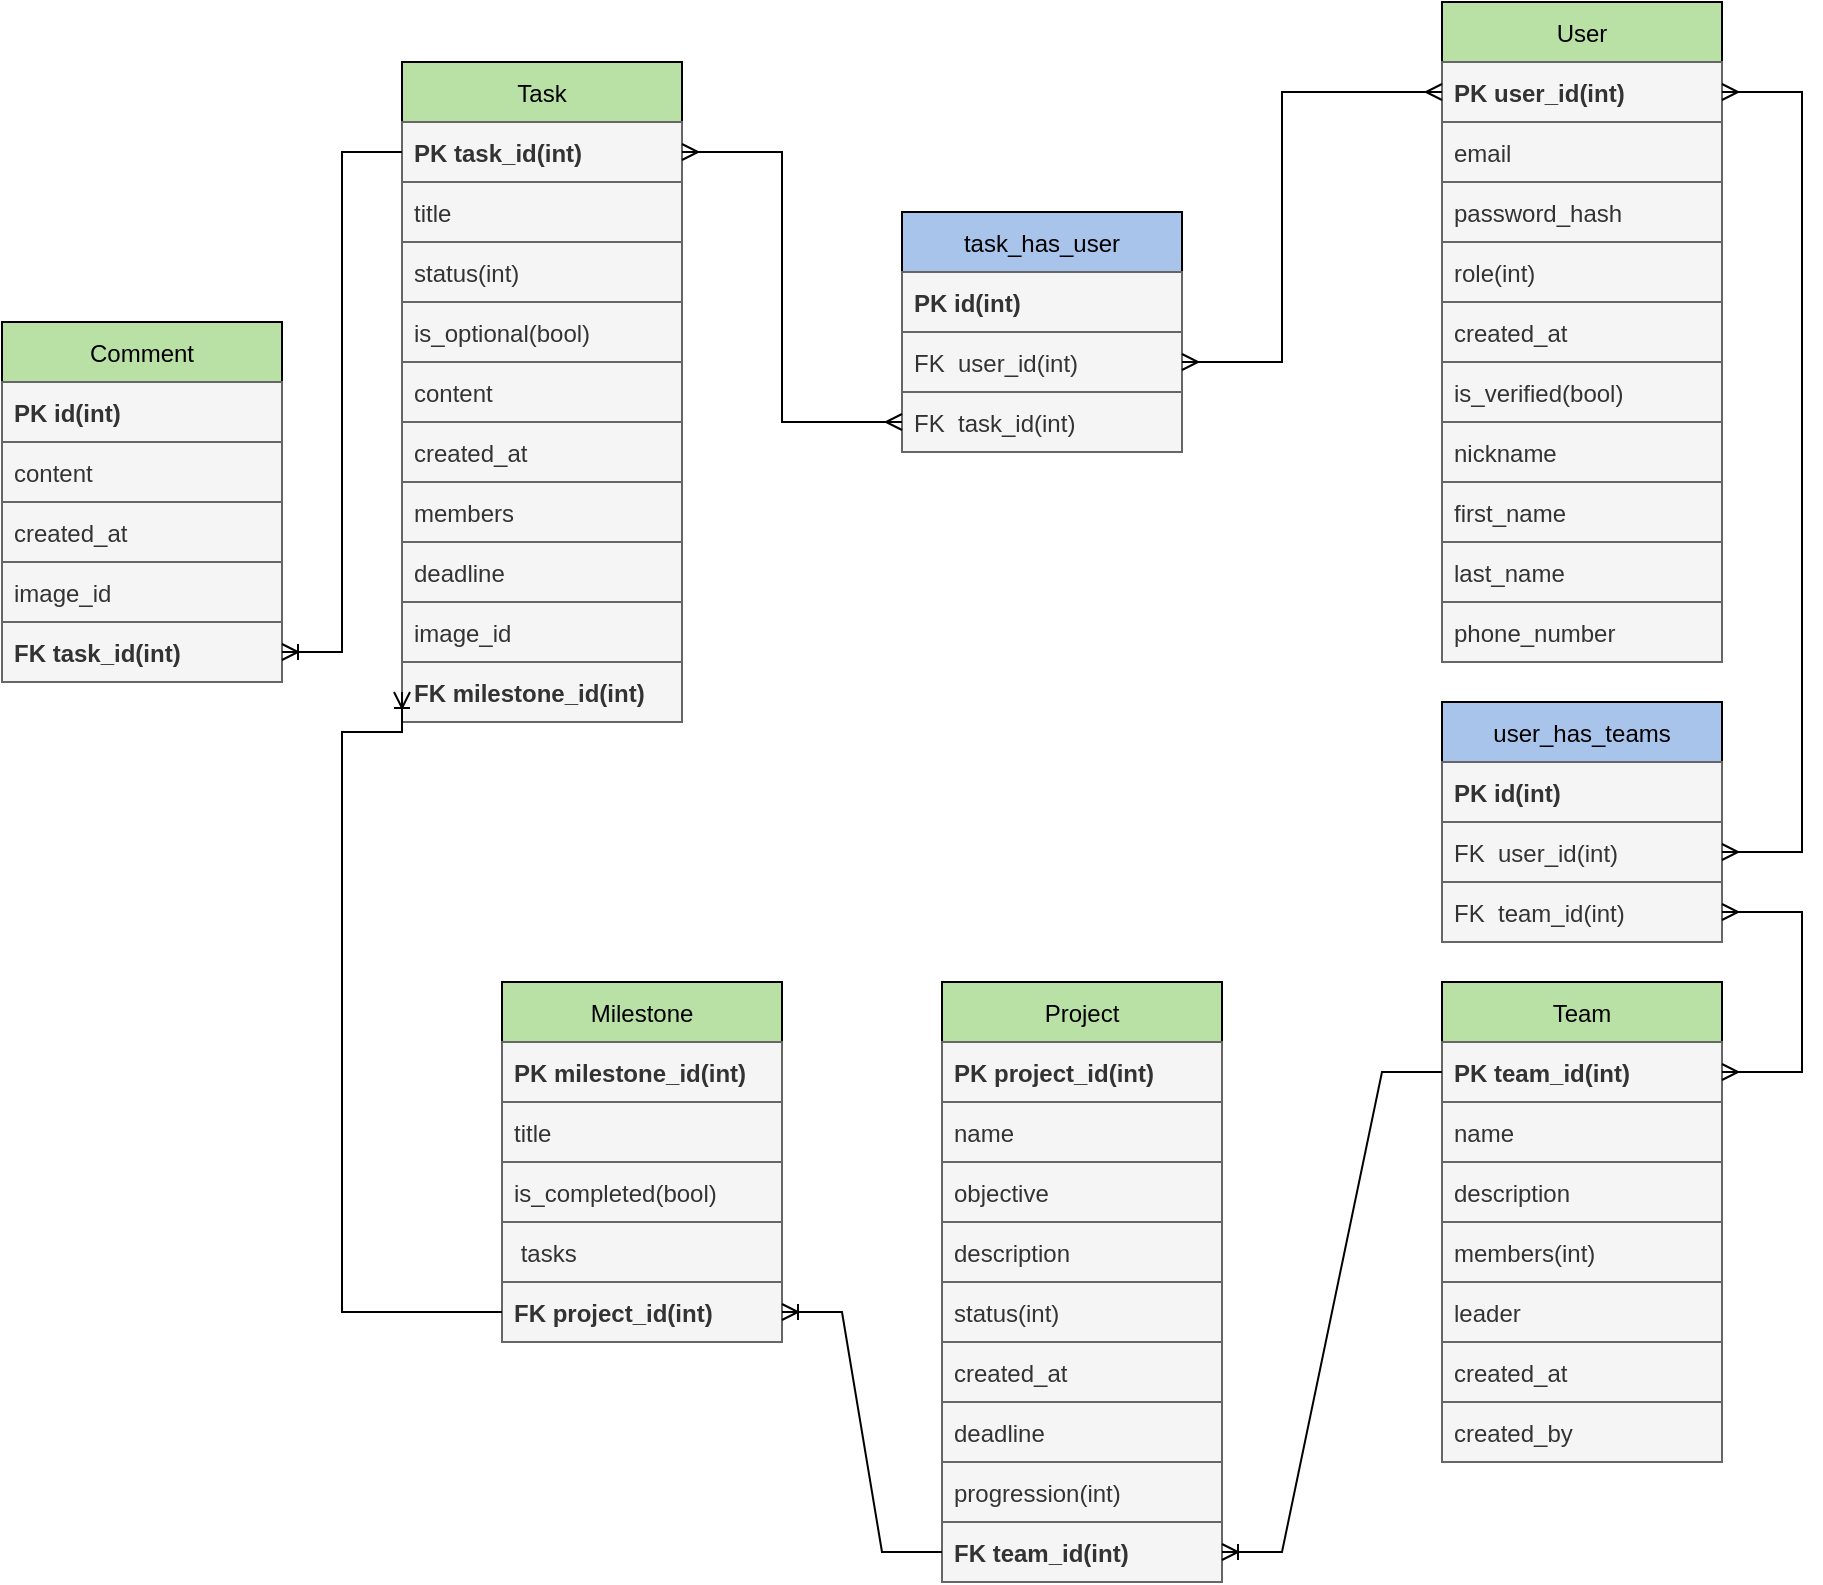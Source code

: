 <mxfile version="16.6.4" type="github">
  <diagram id="TP8MqX0-DU5KQ9wGmwgo" name="Page-1">
    <mxGraphModel dx="2713" dy="506" grid="1" gridSize="10" guides="1" tooltips="1" connect="1" arrows="1" fold="1" page="1" pageScale="1" pageWidth="827" pageHeight="1169" math="0" shadow="0">
      <root>
        <mxCell id="0" />
        <mxCell id="1" parent="0" />
        <mxCell id="0Es2D0SmZHWeveMyheuY-18" value="User" style="swimlane;fontStyle=0;childLayout=stackLayout;horizontal=1;startSize=30;horizontalStack=0;resizeParent=1;resizeParentMax=0;resizeLast=0;collapsible=1;marginBottom=0;fillColor=#B9E0A5;" vertex="1" parent="1">
          <mxGeometry x="-210" y="50" width="140" height="330" as="geometry" />
        </mxCell>
        <mxCell id="0Es2D0SmZHWeveMyheuY-19" value="PK user_id(int)" style="text;strokeColor=#666666;fillColor=#f5f5f5;align=left;verticalAlign=middle;spacingLeft=4;spacingRight=4;overflow=hidden;points=[[0,0.5],[1,0.5]];portConstraint=eastwest;rotatable=0;fontColor=#333333;fontStyle=1" vertex="1" parent="0Es2D0SmZHWeveMyheuY-18">
          <mxGeometry y="30" width="140" height="30" as="geometry" />
        </mxCell>
        <mxCell id="0Es2D0SmZHWeveMyheuY-44" value="email" style="text;strokeColor=#666666;fillColor=#f5f5f5;align=left;verticalAlign=middle;spacingLeft=4;spacingRight=4;overflow=hidden;points=[[0,0.5],[1,0.5]];portConstraint=eastwest;rotatable=0;fontColor=#333333;" vertex="1" parent="0Es2D0SmZHWeveMyheuY-18">
          <mxGeometry y="60" width="140" height="30" as="geometry" />
        </mxCell>
        <mxCell id="0Es2D0SmZHWeveMyheuY-46" value="password_hash" style="text;strokeColor=#666666;fillColor=#f5f5f5;align=left;verticalAlign=middle;spacingLeft=4;spacingRight=4;overflow=hidden;points=[[0,0.5],[1,0.5]];portConstraint=eastwest;rotatable=0;fontColor=#333333;" vertex="1" parent="0Es2D0SmZHWeveMyheuY-18">
          <mxGeometry y="90" width="140" height="30" as="geometry" />
        </mxCell>
        <mxCell id="0Es2D0SmZHWeveMyheuY-45" value="role(int)" style="text;strokeColor=#666666;fillColor=#f5f5f5;align=left;verticalAlign=middle;spacingLeft=4;spacingRight=4;overflow=hidden;points=[[0,0.5],[1,0.5]];portConstraint=eastwest;rotatable=0;fontColor=#333333;" vertex="1" parent="0Es2D0SmZHWeveMyheuY-18">
          <mxGeometry y="120" width="140" height="30" as="geometry" />
        </mxCell>
        <mxCell id="0Es2D0SmZHWeveMyheuY-49" value="created_at" style="text;strokeColor=#666666;fillColor=#f5f5f5;align=left;verticalAlign=middle;spacingLeft=4;spacingRight=4;overflow=hidden;points=[[0,0.5],[1,0.5]];portConstraint=eastwest;rotatable=0;fontColor=#333333;" vertex="1" parent="0Es2D0SmZHWeveMyheuY-18">
          <mxGeometry y="150" width="140" height="30" as="geometry" />
        </mxCell>
        <mxCell id="0Es2D0SmZHWeveMyheuY-80" value="is_verified(bool)" style="text;strokeColor=#666666;fillColor=#f5f5f5;align=left;verticalAlign=middle;spacingLeft=4;spacingRight=4;overflow=hidden;points=[[0,0.5],[1,0.5]];portConstraint=eastwest;rotatable=0;fontColor=#333333;" vertex="1" parent="0Es2D0SmZHWeveMyheuY-18">
          <mxGeometry y="180" width="140" height="30" as="geometry" />
        </mxCell>
        <mxCell id="0Es2D0SmZHWeveMyheuY-20" value="nickname" style="text;strokeColor=#666666;fillColor=#f5f5f5;align=left;verticalAlign=middle;spacingLeft=4;spacingRight=4;overflow=hidden;points=[[0,0.5],[1,0.5]];portConstraint=eastwest;rotatable=0;fontColor=#333333;" vertex="1" parent="0Es2D0SmZHWeveMyheuY-18">
          <mxGeometry y="210" width="140" height="30" as="geometry" />
        </mxCell>
        <mxCell id="0Es2D0SmZHWeveMyheuY-21" value="first_name" style="text;strokeColor=#666666;fillColor=#f5f5f5;align=left;verticalAlign=middle;spacingLeft=4;spacingRight=4;overflow=hidden;points=[[0,0.5],[1,0.5]];portConstraint=eastwest;rotatable=0;fontColor=#333333;" vertex="1" parent="0Es2D0SmZHWeveMyheuY-18">
          <mxGeometry y="240" width="140" height="30" as="geometry" />
        </mxCell>
        <mxCell id="0Es2D0SmZHWeveMyheuY-42" value="last_name" style="text;strokeColor=#666666;fillColor=#f5f5f5;align=left;verticalAlign=middle;spacingLeft=4;spacingRight=4;overflow=hidden;points=[[0,0.5],[1,0.5]];portConstraint=eastwest;rotatable=0;fontColor=#333333;" vertex="1" parent="0Es2D0SmZHWeveMyheuY-18">
          <mxGeometry y="270" width="140" height="30" as="geometry" />
        </mxCell>
        <mxCell id="0Es2D0SmZHWeveMyheuY-43" value="phone_number" style="text;strokeColor=#666666;fillColor=#f5f5f5;align=left;verticalAlign=middle;spacingLeft=4;spacingRight=4;overflow=hidden;points=[[0,0.5],[1,0.5]];portConstraint=eastwest;rotatable=0;fontColor=#333333;" vertex="1" parent="0Es2D0SmZHWeveMyheuY-18">
          <mxGeometry y="300" width="140" height="30" as="geometry" />
        </mxCell>
        <mxCell id="0Es2D0SmZHWeveMyheuY-22" value="Team" style="swimlane;fontStyle=0;childLayout=stackLayout;horizontal=1;startSize=30;horizontalStack=0;resizeParent=1;resizeParentMax=0;resizeLast=0;collapsible=1;marginBottom=0;fillColor=#B9E0A5;" vertex="1" parent="1">
          <mxGeometry x="-210" y="540" width="140" height="240" as="geometry" />
        </mxCell>
        <mxCell id="0Es2D0SmZHWeveMyheuY-23" value="PK team_id(int)" style="text;strokeColor=#666666;fillColor=#f5f5f5;align=left;verticalAlign=middle;spacingLeft=4;spacingRight=4;overflow=hidden;points=[[0,0.5],[1,0.5]];portConstraint=eastwest;rotatable=0;fontColor=#333333;fontStyle=1" vertex="1" parent="0Es2D0SmZHWeveMyheuY-22">
          <mxGeometry y="30" width="140" height="30" as="geometry" />
        </mxCell>
        <mxCell id="0Es2D0SmZHWeveMyheuY-48" value="name" style="text;strokeColor=#666666;fillColor=#f5f5f5;align=left;verticalAlign=middle;spacingLeft=4;spacingRight=4;overflow=hidden;points=[[0,0.5],[1,0.5]];portConstraint=eastwest;rotatable=0;fontColor=#333333;" vertex="1" parent="0Es2D0SmZHWeveMyheuY-22">
          <mxGeometry y="60" width="140" height="30" as="geometry" />
        </mxCell>
        <mxCell id="0Es2D0SmZHWeveMyheuY-24" value="description" style="text;strokeColor=#666666;fillColor=#f5f5f5;align=left;verticalAlign=middle;spacingLeft=4;spacingRight=4;overflow=hidden;points=[[0,0.5],[1,0.5]];portConstraint=eastwest;rotatable=0;fontColor=#333333;" vertex="1" parent="0Es2D0SmZHWeveMyheuY-22">
          <mxGeometry y="90" width="140" height="30" as="geometry" />
        </mxCell>
        <mxCell id="0Es2D0SmZHWeveMyheuY-51" value="members(int)" style="text;strokeColor=#666666;fillColor=#f5f5f5;align=left;verticalAlign=middle;spacingLeft=4;spacingRight=4;overflow=hidden;points=[[0,0.5],[1,0.5]];portConstraint=eastwest;rotatable=0;fontColor=#333333;" vertex="1" parent="0Es2D0SmZHWeveMyheuY-22">
          <mxGeometry y="120" width="140" height="30" as="geometry" />
        </mxCell>
        <mxCell id="0Es2D0SmZHWeveMyheuY-55" value="leader" style="text;strokeColor=#666666;fillColor=#f5f5f5;align=left;verticalAlign=middle;spacingLeft=4;spacingRight=4;overflow=hidden;points=[[0,0.5],[1,0.5]];portConstraint=eastwest;rotatable=0;fontColor=#333333;" vertex="1" parent="0Es2D0SmZHWeveMyheuY-22">
          <mxGeometry y="150" width="140" height="30" as="geometry" />
        </mxCell>
        <mxCell id="0Es2D0SmZHWeveMyheuY-47" value="created_at" style="text;strokeColor=#666666;fillColor=#f5f5f5;align=left;verticalAlign=middle;spacingLeft=4;spacingRight=4;overflow=hidden;points=[[0,0.5],[1,0.5]];portConstraint=eastwest;rotatable=0;fontColor=#333333;" vertex="1" parent="0Es2D0SmZHWeveMyheuY-22">
          <mxGeometry y="180" width="140" height="30" as="geometry" />
        </mxCell>
        <mxCell id="0Es2D0SmZHWeveMyheuY-52" value="created_by" style="text;strokeColor=#666666;fillColor=#f5f5f5;align=left;verticalAlign=middle;spacingLeft=4;spacingRight=4;overflow=hidden;points=[[0,0.5],[1,0.5]];portConstraint=eastwest;rotatable=0;fontColor=#333333;" vertex="1" parent="0Es2D0SmZHWeveMyheuY-22">
          <mxGeometry y="210" width="140" height="30" as="geometry" />
        </mxCell>
        <mxCell id="0Es2D0SmZHWeveMyheuY-26" value="Task" style="swimlane;fontStyle=0;childLayout=stackLayout;horizontal=1;startSize=30;horizontalStack=0;resizeParent=1;resizeParentMax=0;resizeLast=0;collapsible=1;marginBottom=0;fillColor=#B9E0A5;" vertex="1" parent="1">
          <mxGeometry x="-730" y="80" width="140" height="330" as="geometry" />
        </mxCell>
        <mxCell id="0Es2D0SmZHWeveMyheuY-27" value="PK task_id(int)" style="text;strokeColor=#666666;fillColor=#f5f5f5;align=left;verticalAlign=middle;spacingLeft=4;spacingRight=4;overflow=hidden;points=[[0,0.5],[1,0.5]];portConstraint=eastwest;rotatable=0;fontColor=#333333;fontStyle=1" vertex="1" parent="0Es2D0SmZHWeveMyheuY-26">
          <mxGeometry y="30" width="140" height="30" as="geometry" />
        </mxCell>
        <mxCell id="0Es2D0SmZHWeveMyheuY-28" value="title" style="text;strokeColor=#666666;fillColor=#f5f5f5;align=left;verticalAlign=middle;spacingLeft=4;spacingRight=4;overflow=hidden;points=[[0,0.5],[1,0.5]];portConstraint=eastwest;rotatable=0;fontColor=#333333;" vertex="1" parent="0Es2D0SmZHWeveMyheuY-26">
          <mxGeometry y="60" width="140" height="30" as="geometry" />
        </mxCell>
        <mxCell id="0Es2D0SmZHWeveMyheuY-73" value="status(int)" style="text;strokeColor=#666666;fillColor=#f5f5f5;align=left;verticalAlign=middle;spacingLeft=4;spacingRight=4;overflow=hidden;points=[[0,0.5],[1,0.5]];portConstraint=eastwest;rotatable=0;fontColor=#333333;" vertex="1" parent="0Es2D0SmZHWeveMyheuY-26">
          <mxGeometry y="90" width="140" height="30" as="geometry" />
        </mxCell>
        <mxCell id="0Es2D0SmZHWeveMyheuY-79" value="is_optional(bool)" style="text;strokeColor=#666666;fillColor=#f5f5f5;align=left;verticalAlign=middle;spacingLeft=4;spacingRight=4;overflow=hidden;points=[[0,0.5],[1,0.5]];portConstraint=eastwest;rotatable=0;fontColor=#333333;" vertex="1" parent="0Es2D0SmZHWeveMyheuY-26">
          <mxGeometry y="120" width="140" height="30" as="geometry" />
        </mxCell>
        <mxCell id="0Es2D0SmZHWeveMyheuY-29" value="content" style="text;strokeColor=#666666;fillColor=#f5f5f5;align=left;verticalAlign=middle;spacingLeft=4;spacingRight=4;overflow=hidden;points=[[0,0.5],[1,0.5]];portConstraint=eastwest;rotatable=0;fontColor=#333333;" vertex="1" parent="0Es2D0SmZHWeveMyheuY-26">
          <mxGeometry y="150" width="140" height="30" as="geometry" />
        </mxCell>
        <mxCell id="0Es2D0SmZHWeveMyheuY-75" value="created_at" style="text;strokeColor=#666666;fillColor=#f5f5f5;align=left;verticalAlign=middle;spacingLeft=4;spacingRight=4;overflow=hidden;points=[[0,0.5],[1,0.5]];portConstraint=eastwest;rotatable=0;fontColor=#333333;" vertex="1" parent="0Es2D0SmZHWeveMyheuY-26">
          <mxGeometry y="180" width="140" height="30" as="geometry" />
        </mxCell>
        <mxCell id="0Es2D0SmZHWeveMyheuY-72" value="members" style="text;strokeColor=#666666;fillColor=#f5f5f5;align=left;verticalAlign=middle;spacingLeft=4;spacingRight=4;overflow=hidden;points=[[0,0.5],[1,0.5]];portConstraint=eastwest;rotatable=0;fontColor=#333333;" vertex="1" parent="0Es2D0SmZHWeveMyheuY-26">
          <mxGeometry y="210" width="140" height="30" as="geometry" />
        </mxCell>
        <mxCell id="0Es2D0SmZHWeveMyheuY-78" value="deadline" style="text;strokeColor=#666666;fillColor=#f5f5f5;align=left;verticalAlign=middle;spacingLeft=4;spacingRight=4;overflow=hidden;points=[[0,0.5],[1,0.5]];portConstraint=eastwest;rotatable=0;fontColor=#333333;" vertex="1" parent="0Es2D0SmZHWeveMyheuY-26">
          <mxGeometry y="240" width="140" height="30" as="geometry" />
        </mxCell>
        <mxCell id="0Es2D0SmZHWeveMyheuY-74" value="image_id" style="text;strokeColor=#666666;fillColor=#f5f5f5;align=left;verticalAlign=middle;spacingLeft=4;spacingRight=4;overflow=hidden;points=[[0,0.5],[1,0.5]];portConstraint=eastwest;rotatable=0;fontColor=#333333;" vertex="1" parent="0Es2D0SmZHWeveMyheuY-26">
          <mxGeometry y="270" width="140" height="30" as="geometry" />
        </mxCell>
        <mxCell id="0Es2D0SmZHWeveMyheuY-108" value="FK milestone_id(int)" style="text;strokeColor=#666666;fillColor=#f5f5f5;align=left;verticalAlign=middle;spacingLeft=4;spacingRight=4;overflow=hidden;points=[[0,0.5],[1,0.5]];portConstraint=eastwest;rotatable=0;fontColor=#333333;fontStyle=1" vertex="1" parent="0Es2D0SmZHWeveMyheuY-26">
          <mxGeometry y="300" width="140" height="30" as="geometry" />
        </mxCell>
        <mxCell id="0Es2D0SmZHWeveMyheuY-30" value="Milestone" style="swimlane;fontStyle=0;childLayout=stackLayout;horizontal=1;startSize=30;horizontalStack=0;resizeParent=1;resizeParentMax=0;resizeLast=0;collapsible=1;marginBottom=0;fillColor=#B9E0A5;" vertex="1" parent="1">
          <mxGeometry x="-680" y="540" width="140" height="180" as="geometry" />
        </mxCell>
        <mxCell id="0Es2D0SmZHWeveMyheuY-31" value="PK milestone_id(int)" style="text;strokeColor=#666666;fillColor=#f5f5f5;align=left;verticalAlign=middle;spacingLeft=4;spacingRight=4;overflow=hidden;points=[[0,0.5],[1,0.5]];portConstraint=eastwest;rotatable=0;fontColor=#333333;fontStyle=1" vertex="1" parent="0Es2D0SmZHWeveMyheuY-30">
          <mxGeometry y="30" width="140" height="30" as="geometry" />
        </mxCell>
        <mxCell id="0Es2D0SmZHWeveMyheuY-33" value="title" style="text;strokeColor=#666666;fillColor=#f5f5f5;align=left;verticalAlign=middle;spacingLeft=4;spacingRight=4;overflow=hidden;points=[[0,0.5],[1,0.5]];portConstraint=eastwest;rotatable=0;fontColor=#333333;" vertex="1" parent="0Es2D0SmZHWeveMyheuY-30">
          <mxGeometry y="60" width="140" height="30" as="geometry" />
        </mxCell>
        <mxCell id="0Es2D0SmZHWeveMyheuY-82" value="is_completed(bool)" style="text;strokeColor=#666666;fillColor=#f5f5f5;align=left;verticalAlign=middle;spacingLeft=4;spacingRight=4;overflow=hidden;points=[[0,0.5],[1,0.5]];portConstraint=eastwest;rotatable=0;fontColor=#333333;" vertex="1" parent="0Es2D0SmZHWeveMyheuY-30">
          <mxGeometry y="90" width="140" height="30" as="geometry" />
        </mxCell>
        <mxCell id="0Es2D0SmZHWeveMyheuY-32" value=" tasks" style="text;strokeColor=#666666;fillColor=#f5f5f5;align=left;verticalAlign=middle;spacingLeft=4;spacingRight=4;overflow=hidden;points=[[0,0.5],[1,0.5]];portConstraint=eastwest;rotatable=0;fontColor=#333333;" vertex="1" parent="0Es2D0SmZHWeveMyheuY-30">
          <mxGeometry y="120" width="140" height="30" as="geometry" />
        </mxCell>
        <mxCell id="0Es2D0SmZHWeveMyheuY-81" value="FK project_id(int)" style="text;strokeColor=#666666;fillColor=#f5f5f5;align=left;verticalAlign=middle;spacingLeft=4;spacingRight=4;overflow=hidden;points=[[0,0.5],[1,0.5]];portConstraint=eastwest;rotatable=0;fontColor=#333333;fontStyle=1" vertex="1" parent="0Es2D0SmZHWeveMyheuY-30">
          <mxGeometry y="150" width="140" height="30" as="geometry" />
        </mxCell>
        <mxCell id="0Es2D0SmZHWeveMyheuY-34" value="Project" style="swimlane;fontStyle=0;childLayout=stackLayout;horizontal=1;startSize=30;horizontalStack=0;resizeParent=1;resizeParentMax=0;resizeLast=0;collapsible=1;marginBottom=0;fillColor=#B9E0A5;" vertex="1" parent="1">
          <mxGeometry x="-460" y="540" width="140" height="300" as="geometry" />
        </mxCell>
        <mxCell id="0Es2D0SmZHWeveMyheuY-35" value="PK project_id(int)" style="text;strokeColor=#666666;fillColor=#f5f5f5;align=left;verticalAlign=middle;spacingLeft=4;spacingRight=4;overflow=hidden;points=[[0,0.5],[1,0.5]];portConstraint=eastwest;rotatable=0;fontColor=#333333;fontStyle=1" vertex="1" parent="0Es2D0SmZHWeveMyheuY-34">
          <mxGeometry y="30" width="140" height="30" as="geometry" />
        </mxCell>
        <mxCell id="0Es2D0SmZHWeveMyheuY-36" value="name" style="text;strokeColor=#666666;fillColor=#f5f5f5;align=left;verticalAlign=middle;spacingLeft=4;spacingRight=4;overflow=hidden;points=[[0,0.5],[1,0.5]];portConstraint=eastwest;rotatable=0;fontColor=#333333;" vertex="1" parent="0Es2D0SmZHWeveMyheuY-34">
          <mxGeometry y="60" width="140" height="30" as="geometry" />
        </mxCell>
        <mxCell id="0Es2D0SmZHWeveMyheuY-59" value="objective" style="text;strokeColor=#666666;fillColor=#f5f5f5;align=left;verticalAlign=middle;spacingLeft=4;spacingRight=4;overflow=hidden;points=[[0,0.5],[1,0.5]];portConstraint=eastwest;rotatable=0;fontColor=#333333;" vertex="1" parent="0Es2D0SmZHWeveMyheuY-34">
          <mxGeometry y="90" width="140" height="30" as="geometry" />
        </mxCell>
        <mxCell id="0Es2D0SmZHWeveMyheuY-37" value="description" style="text;strokeColor=#666666;fillColor=#f5f5f5;align=left;verticalAlign=middle;spacingLeft=4;spacingRight=4;overflow=hidden;points=[[0,0.5],[1,0.5]];portConstraint=eastwest;rotatable=0;fontColor=#333333;" vertex="1" parent="0Es2D0SmZHWeveMyheuY-34">
          <mxGeometry y="120" width="140" height="30" as="geometry" />
        </mxCell>
        <mxCell id="0Es2D0SmZHWeveMyheuY-64" value="status(int)" style="text;strokeColor=#666666;fillColor=#f5f5f5;align=left;verticalAlign=middle;spacingLeft=4;spacingRight=4;overflow=hidden;points=[[0,0.5],[1,0.5]];portConstraint=eastwest;rotatable=0;fontColor=#333333;" vertex="1" parent="0Es2D0SmZHWeveMyheuY-34">
          <mxGeometry y="150" width="140" height="30" as="geometry" />
        </mxCell>
        <mxCell id="0Es2D0SmZHWeveMyheuY-66" value="created_at" style="text;strokeColor=#666666;fillColor=#f5f5f5;align=left;verticalAlign=middle;spacingLeft=4;spacingRight=4;overflow=hidden;points=[[0,0.5],[1,0.5]];portConstraint=eastwest;rotatable=0;fontColor=#333333;" vertex="1" parent="0Es2D0SmZHWeveMyheuY-34">
          <mxGeometry y="180" width="140" height="30" as="geometry" />
        </mxCell>
        <mxCell id="0Es2D0SmZHWeveMyheuY-67" value="deadline" style="text;strokeColor=#666666;fillColor=#f5f5f5;align=left;verticalAlign=middle;spacingLeft=4;spacingRight=4;overflow=hidden;points=[[0,0.5],[1,0.5]];portConstraint=eastwest;rotatable=0;fontColor=#333333;" vertex="1" parent="0Es2D0SmZHWeveMyheuY-34">
          <mxGeometry y="210" width="140" height="30" as="geometry" />
        </mxCell>
        <mxCell id="0Es2D0SmZHWeveMyheuY-60" value="progression(int)" style="text;strokeColor=#666666;fillColor=#f5f5f5;align=left;verticalAlign=middle;spacingLeft=4;spacingRight=4;overflow=hidden;points=[[0,0.5],[1,0.5]];portConstraint=eastwest;rotatable=0;fontColor=#333333;" vertex="1" parent="0Es2D0SmZHWeveMyheuY-34">
          <mxGeometry y="240" width="140" height="30" as="geometry" />
        </mxCell>
        <mxCell id="0Es2D0SmZHWeveMyheuY-96" value="FK team_id(int) " style="text;strokeColor=#666666;fillColor=#f5f5f5;align=left;verticalAlign=middle;spacingLeft=4;spacingRight=4;overflow=hidden;points=[[0,0.5],[1,0.5]];portConstraint=eastwest;rotatable=0;fontColor=#333333;fontStyle=1" vertex="1" parent="0Es2D0SmZHWeveMyheuY-34">
          <mxGeometry y="270" width="140" height="30" as="geometry" />
        </mxCell>
        <mxCell id="0Es2D0SmZHWeveMyheuY-38" value="Comment" style="swimlane;fontStyle=0;childLayout=stackLayout;horizontal=1;startSize=30;horizontalStack=0;resizeParent=1;resizeParentMax=0;resizeLast=0;collapsible=1;marginBottom=0;fillColor=#B9E0A5;" vertex="1" parent="1">
          <mxGeometry x="-930" y="210" width="140" height="180" as="geometry" />
        </mxCell>
        <mxCell id="0Es2D0SmZHWeveMyheuY-39" value="PK id(int)" style="text;strokeColor=#666666;fillColor=#f5f5f5;align=left;verticalAlign=middle;spacingLeft=4;spacingRight=4;overflow=hidden;points=[[0,0.5],[1,0.5]];portConstraint=eastwest;rotatable=0;fontColor=#333333;fontStyle=1" vertex="1" parent="0Es2D0SmZHWeveMyheuY-38">
          <mxGeometry y="30" width="140" height="30" as="geometry" />
        </mxCell>
        <mxCell id="0Es2D0SmZHWeveMyheuY-41" value="content" style="text;strokeColor=#666666;fillColor=#f5f5f5;align=left;verticalAlign=middle;spacingLeft=4;spacingRight=4;overflow=hidden;points=[[0,0.5],[1,0.5]];portConstraint=eastwest;rotatable=0;fontColor=#333333;" vertex="1" parent="0Es2D0SmZHWeveMyheuY-38">
          <mxGeometry y="60" width="140" height="30" as="geometry" />
        </mxCell>
        <mxCell id="0Es2D0SmZHWeveMyheuY-69" value="created_at" style="text;strokeColor=#666666;fillColor=#f5f5f5;align=left;verticalAlign=middle;spacingLeft=4;spacingRight=4;overflow=hidden;points=[[0,0.5],[1,0.5]];portConstraint=eastwest;rotatable=0;fontColor=#333333;" vertex="1" parent="0Es2D0SmZHWeveMyheuY-38">
          <mxGeometry y="90" width="140" height="30" as="geometry" />
        </mxCell>
        <mxCell id="0Es2D0SmZHWeveMyheuY-71" value="image_id" style="text;strokeColor=#666666;fillColor=#f5f5f5;align=left;verticalAlign=middle;spacingLeft=4;spacingRight=4;overflow=hidden;points=[[0,0.5],[1,0.5]];portConstraint=eastwest;rotatable=0;fontColor=#333333;" vertex="1" parent="0Es2D0SmZHWeveMyheuY-38">
          <mxGeometry y="120" width="140" height="30" as="geometry" />
        </mxCell>
        <mxCell id="0Es2D0SmZHWeveMyheuY-110" value="FK task_id(int)" style="text;strokeColor=#666666;fillColor=#f5f5f5;align=left;verticalAlign=middle;spacingLeft=4;spacingRight=4;overflow=hidden;points=[[0,0.5],[1,0.5]];portConstraint=eastwest;rotatable=0;fontColor=#333333;fontStyle=1" vertex="1" parent="0Es2D0SmZHWeveMyheuY-38">
          <mxGeometry y="150" width="140" height="30" as="geometry" />
        </mxCell>
        <mxCell id="0Es2D0SmZHWeveMyheuY-83" value="user_has_teams" style="swimlane;fontStyle=0;childLayout=stackLayout;horizontal=1;startSize=30;horizontalStack=0;resizeParent=1;resizeParentMax=0;resizeLast=0;collapsible=1;marginBottom=0;fontColor=#000000;fillColor=#A9C4EB;" vertex="1" parent="1">
          <mxGeometry x="-210" y="400" width="140" height="120" as="geometry" />
        </mxCell>
        <mxCell id="0Es2D0SmZHWeveMyheuY-84" value="PK id(int)" style="text;strokeColor=#666666;fillColor=#f5f5f5;align=left;verticalAlign=middle;spacingLeft=4;spacingRight=4;overflow=hidden;points=[[0,0.5],[1,0.5]];portConstraint=eastwest;rotatable=0;fontColor=#333333;fontStyle=1" vertex="1" parent="0Es2D0SmZHWeveMyheuY-83">
          <mxGeometry y="30" width="140" height="30" as="geometry" />
        </mxCell>
        <mxCell id="0Es2D0SmZHWeveMyheuY-85" value="FK  user_id(int)" style="text;strokeColor=#666666;fillColor=#f5f5f5;align=left;verticalAlign=middle;spacingLeft=4;spacingRight=4;overflow=hidden;points=[[0,0.5],[1,0.5]];portConstraint=eastwest;rotatable=0;fontColor=#333333;" vertex="1" parent="0Es2D0SmZHWeveMyheuY-83">
          <mxGeometry y="60" width="140" height="30" as="geometry" />
        </mxCell>
        <mxCell id="0Es2D0SmZHWeveMyheuY-86" value="FK  team_id(int)" style="text;strokeColor=#666666;fillColor=#f5f5f5;align=left;verticalAlign=middle;spacingLeft=4;spacingRight=4;overflow=hidden;points=[[0,0.5],[1,0.5]];portConstraint=eastwest;rotatable=0;fontColor=#333333;" vertex="1" parent="0Es2D0SmZHWeveMyheuY-83">
          <mxGeometry y="90" width="140" height="30" as="geometry" />
        </mxCell>
        <mxCell id="0Es2D0SmZHWeveMyheuY-101" value="" style="edgeStyle=orthogonalEdgeStyle;fontSize=12;html=1;endArrow=ERmany;startArrow=ERmany;rounded=0;fontColor=#000000;entryX=1;entryY=0.5;entryDx=0;entryDy=0;exitX=1;exitY=0.5;exitDx=0;exitDy=0;" edge="1" parent="1" source="0Es2D0SmZHWeveMyheuY-85" target="0Es2D0SmZHWeveMyheuY-19">
          <mxGeometry width="100" height="100" relative="1" as="geometry">
            <mxPoint x="-380" y="430" as="sourcePoint" />
            <mxPoint x="-390" y="260" as="targetPoint" />
            <Array as="points">
              <mxPoint x="-30" y="475" />
              <mxPoint x="-30" y="95" />
            </Array>
          </mxGeometry>
        </mxCell>
        <mxCell id="0Es2D0SmZHWeveMyheuY-102" value="" style="edgeStyle=orthogonalEdgeStyle;fontSize=12;html=1;endArrow=ERmany;startArrow=ERmany;rounded=0;fontColor=#000000;exitX=1;exitY=0.5;exitDx=0;exitDy=0;" edge="1" parent="1" source="0Es2D0SmZHWeveMyheuY-86">
          <mxGeometry width="100" height="100" relative="1" as="geometry">
            <mxPoint x="-200" y="485" as="sourcePoint" />
            <mxPoint x="-70" y="585" as="targetPoint" />
            <Array as="points">
              <mxPoint x="-30" y="505" />
              <mxPoint x="-30" y="585" />
            </Array>
          </mxGeometry>
        </mxCell>
        <mxCell id="0Es2D0SmZHWeveMyheuY-103" value="" style="edgeStyle=entityRelationEdgeStyle;fontSize=12;html=1;endArrow=ERoneToMany;rounded=0;fontColor=#000000;exitX=0;exitY=0.5;exitDx=0;exitDy=0;entryX=1;entryY=0.5;entryDx=0;entryDy=0;" edge="1" parent="1" source="0Es2D0SmZHWeveMyheuY-23" target="0Es2D0SmZHWeveMyheuY-96">
          <mxGeometry width="100" height="100" relative="1" as="geometry">
            <mxPoint x="-490" y="760" as="sourcePoint" />
            <mxPoint x="-10" y="900" as="targetPoint" />
          </mxGeometry>
        </mxCell>
        <mxCell id="0Es2D0SmZHWeveMyheuY-106" value="" style="edgeStyle=entityRelationEdgeStyle;fontSize=12;html=1;endArrow=ERoneToMany;rounded=0;fontColor=#000000;exitX=0;exitY=0.5;exitDx=0;exitDy=0;entryX=1;entryY=0.5;entryDx=0;entryDy=0;" edge="1" parent="1" source="0Es2D0SmZHWeveMyheuY-96" target="0Es2D0SmZHWeveMyheuY-81">
          <mxGeometry width="100" height="100" relative="1" as="geometry">
            <mxPoint x="-590" y="640" as="sourcePoint" />
            <mxPoint x="-530" y="760" as="targetPoint" />
          </mxGeometry>
        </mxCell>
        <mxCell id="0Es2D0SmZHWeveMyheuY-109" value="" style="edgeStyle=orthogonalEdgeStyle;fontSize=12;html=1;endArrow=ERoneToMany;rounded=0;fontColor=#000000;exitX=0;exitY=0.5;exitDx=0;exitDy=0;entryX=0;entryY=0.5;entryDx=0;entryDy=0;" edge="1" parent="1" source="0Es2D0SmZHWeveMyheuY-81" target="0Es2D0SmZHWeveMyheuY-108">
          <mxGeometry width="100" height="100" relative="1" as="geometry">
            <mxPoint x="-640" y="890" as="sourcePoint" />
            <mxPoint x="-720" y="770" as="targetPoint" />
            <Array as="points">
              <mxPoint x="-760" y="705" />
              <mxPoint x="-760" y="415" />
            </Array>
          </mxGeometry>
        </mxCell>
        <mxCell id="0Es2D0SmZHWeveMyheuY-111" value="" style="edgeStyle=entityRelationEdgeStyle;fontSize=12;html=1;endArrow=ERoneToMany;rounded=0;fontColor=#000000;exitX=0;exitY=0.5;exitDx=0;exitDy=0;entryX=1;entryY=0.5;entryDx=0;entryDy=0;" edge="1" parent="1" source="0Es2D0SmZHWeveMyheuY-27" target="0Es2D0SmZHWeveMyheuY-110">
          <mxGeometry width="100" height="100" relative="1" as="geometry">
            <mxPoint x="-1000" y="790" as="sourcePoint" />
            <mxPoint x="-1090" y="940" as="targetPoint" />
          </mxGeometry>
        </mxCell>
        <mxCell id="0Es2D0SmZHWeveMyheuY-112" value="task_has_user" style="swimlane;fontStyle=0;childLayout=stackLayout;horizontal=1;startSize=30;horizontalStack=0;resizeParent=1;resizeParentMax=0;resizeLast=0;collapsible=1;marginBottom=0;fontColor=#000000;fillColor=#A9C4EB;" vertex="1" parent="1">
          <mxGeometry x="-480" y="155" width="140" height="120" as="geometry" />
        </mxCell>
        <mxCell id="0Es2D0SmZHWeveMyheuY-113" value="PK id(int)" style="text;strokeColor=#666666;fillColor=#f5f5f5;align=left;verticalAlign=middle;spacingLeft=4;spacingRight=4;overflow=hidden;points=[[0,0.5],[1,0.5]];portConstraint=eastwest;rotatable=0;fontColor=#333333;fontStyle=1" vertex="1" parent="0Es2D0SmZHWeveMyheuY-112">
          <mxGeometry y="30" width="140" height="30" as="geometry" />
        </mxCell>
        <mxCell id="0Es2D0SmZHWeveMyheuY-114" value="FK  user_id(int)" style="text;strokeColor=#666666;fillColor=#f5f5f5;align=left;verticalAlign=middle;spacingLeft=4;spacingRight=4;overflow=hidden;points=[[0,0.5],[1,0.5]];portConstraint=eastwest;rotatable=0;fontColor=#333333;" vertex="1" parent="0Es2D0SmZHWeveMyheuY-112">
          <mxGeometry y="60" width="140" height="30" as="geometry" />
        </mxCell>
        <mxCell id="0Es2D0SmZHWeveMyheuY-115" value="FK  task_id(int)" style="text;strokeColor=#666666;fillColor=#f5f5f5;align=left;verticalAlign=middle;spacingLeft=4;spacingRight=4;overflow=hidden;points=[[0,0.5],[1,0.5]];portConstraint=eastwest;rotatable=0;fontColor=#333333;" vertex="1" parent="0Es2D0SmZHWeveMyheuY-112">
          <mxGeometry y="90" width="140" height="30" as="geometry" />
        </mxCell>
        <mxCell id="0Es2D0SmZHWeveMyheuY-116" value="" style="edgeStyle=orthogonalEdgeStyle;fontSize=12;html=1;endArrow=ERmany;startArrow=ERmany;rounded=0;fontColor=#000000;exitX=1;exitY=0.5;exitDx=0;exitDy=0;entryX=0;entryY=0.5;entryDx=0;entryDy=0;" edge="1" parent="1" source="0Es2D0SmZHWeveMyheuY-114" target="0Es2D0SmZHWeveMyheuY-19">
          <mxGeometry width="100" height="100" relative="1" as="geometry">
            <mxPoint x="-340" y="230" as="sourcePoint" />
            <mxPoint x="-200" y="-130" as="targetPoint" />
            <Array as="points">
              <mxPoint x="-290" y="230" />
              <mxPoint x="-290" y="95" />
            </Array>
          </mxGeometry>
        </mxCell>
        <mxCell id="0Es2D0SmZHWeveMyheuY-117" value="" style="edgeStyle=orthogonalEdgeStyle;fontSize=12;html=1;endArrow=ERmany;startArrow=ERmany;rounded=0;fontColor=#000000;exitX=1;exitY=0.5;exitDx=0;exitDy=0;entryX=0;entryY=0.5;entryDx=0;entryDy=0;" edge="1" parent="1" source="0Es2D0SmZHWeveMyheuY-27" target="0Es2D0SmZHWeveMyheuY-115">
          <mxGeometry width="100" height="100" relative="1" as="geometry">
            <mxPoint x="-440" y="110" as="sourcePoint" />
            <mxPoint x="-500" y="245" as="targetPoint" />
            <Array as="points">
              <mxPoint x="-540" y="125" />
              <mxPoint x="-540" y="260" />
            </Array>
          </mxGeometry>
        </mxCell>
      </root>
    </mxGraphModel>
  </diagram>
</mxfile>
